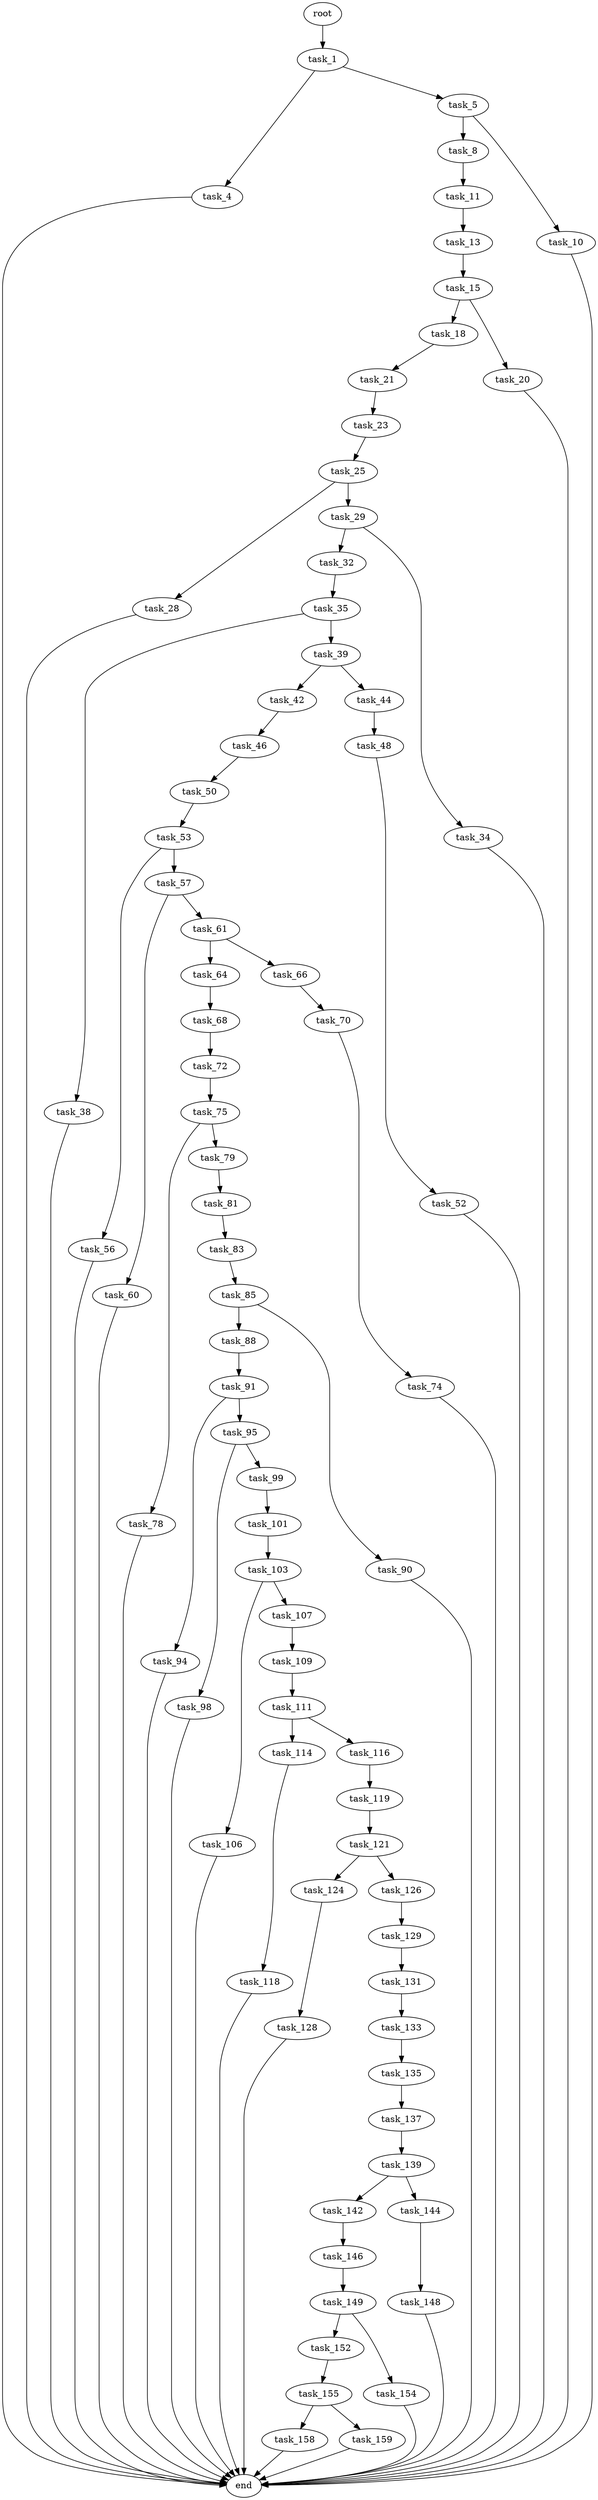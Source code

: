 digraph G {
  root [size="0.000000"];
  task_1 [size="275868560788.000000"];
  task_4 [size="440371081282.000000"];
  task_5 [size="8743856011.000000"];
  end [size="0.000000"];
  task_8 [size="8589934592.000000"];
  task_10 [size="2135573487.000000"];
  task_11 [size="214262672811.000000"];
  task_13 [size="47744534912.000000"];
  task_15 [size="434096306189.000000"];
  task_18 [size="794600467677.000000"];
  task_20 [size="25392641997.000000"];
  task_21 [size="9909795430.000000"];
  task_23 [size="21835255301.000000"];
  task_25 [size="8589934592.000000"];
  task_28 [size="1073741824000.000000"];
  task_29 [size="535567082395.000000"];
  task_32 [size="1539165934.000000"];
  task_34 [size="68719476736.000000"];
  task_35 [size="12134600433.000000"];
  task_38 [size="12439972143.000000"];
  task_39 [size="1907681961.000000"];
  task_42 [size="28991029248.000000"];
  task_44 [size="68719476736.000000"];
  task_46 [size="48910488840.000000"];
  task_48 [size="32186687019.000000"];
  task_50 [size="5199710853.000000"];
  task_52 [size="29089894589.000000"];
  task_53 [size="11045764049.000000"];
  task_56 [size="231354106364.000000"];
  task_57 [size="2912402210.000000"];
  task_60 [size="782757789696.000000"];
  task_61 [size="14457598544.000000"];
  task_64 [size="155133161486.000000"];
  task_66 [size="37875493354.000000"];
  task_68 [size="24682989538.000000"];
  task_70 [size="155132305128.000000"];
  task_72 [size="22755872832.000000"];
  task_74 [size="354402994447.000000"];
  task_75 [size="68719476736.000000"];
  task_78 [size="13687204459.000000"];
  task_79 [size="5912071376.000000"];
  task_81 [size="9498195380.000000"];
  task_83 [size="86938789080.000000"];
  task_85 [size="231928233984.000000"];
  task_88 [size="97758443856.000000"];
  task_90 [size="42436393125.000000"];
  task_91 [size="264232296592.000000"];
  task_94 [size="549755813888.000000"];
  task_95 [size="368293445632.000000"];
  task_98 [size="186542398248.000000"];
  task_99 [size="49357458572.000000"];
  task_101 [size="28991029248.000000"];
  task_103 [size="134217728000.000000"];
  task_106 [size="8589934592.000000"];
  task_107 [size="8589934592.000000"];
  task_109 [size="28950819219.000000"];
  task_111 [size="13534144693.000000"];
  task_114 [size="68719476736.000000"];
  task_116 [size="782757789696.000000"];
  task_118 [size="2640568029.000000"];
  task_119 [size="1073741824000.000000"];
  task_121 [size="13221521380.000000"];
  task_124 [size="94691273314.000000"];
  task_126 [size="8589934592.000000"];
  task_128 [size="134217728000.000000"];
  task_129 [size="1073741824000.000000"];
  task_131 [size="451371373398.000000"];
  task_133 [size="441946638692.000000"];
  task_135 [size="9076467309.000000"];
  task_137 [size="16876536140.000000"];
  task_139 [size="1073741824000.000000"];
  task_142 [size="149029347506.000000"];
  task_144 [size="94327302446.000000"];
  task_146 [size="768887552.000000"];
  task_148 [size="123190375920.000000"];
  task_149 [size="782757789696.000000"];
  task_152 [size="134217728000.000000"];
  task_154 [size="127063117800.000000"];
  task_155 [size="656671833024.000000"];
  task_158 [size="6928498266.000000"];
  task_159 [size="484925603602.000000"];

  root -> task_1 [size="1.000000"];
  task_1 -> task_4 [size="301989888.000000"];
  task_1 -> task_5 [size="301989888.000000"];
  task_4 -> end [size="1.000000"];
  task_5 -> task_8 [size="33554432.000000"];
  task_5 -> task_10 [size="33554432.000000"];
  task_8 -> task_11 [size="33554432.000000"];
  task_10 -> end [size="1.000000"];
  task_11 -> task_13 [size="301989888.000000"];
  task_13 -> task_15 [size="838860800.000000"];
  task_15 -> task_18 [size="301989888.000000"];
  task_15 -> task_20 [size="301989888.000000"];
  task_18 -> task_21 [size="838860800.000000"];
  task_20 -> end [size="1.000000"];
  task_21 -> task_23 [size="301989888.000000"];
  task_23 -> task_25 [size="411041792.000000"];
  task_25 -> task_28 [size="33554432.000000"];
  task_25 -> task_29 [size="33554432.000000"];
  task_28 -> end [size="1.000000"];
  task_29 -> task_32 [size="411041792.000000"];
  task_29 -> task_34 [size="411041792.000000"];
  task_32 -> task_35 [size="33554432.000000"];
  task_34 -> end [size="1.000000"];
  task_35 -> task_38 [size="301989888.000000"];
  task_35 -> task_39 [size="301989888.000000"];
  task_38 -> end [size="1.000000"];
  task_39 -> task_42 [size="33554432.000000"];
  task_39 -> task_44 [size="33554432.000000"];
  task_42 -> task_46 [size="75497472.000000"];
  task_44 -> task_48 [size="134217728.000000"];
  task_46 -> task_50 [size="134217728.000000"];
  task_48 -> task_52 [size="33554432.000000"];
  task_50 -> task_53 [size="134217728.000000"];
  task_52 -> end [size="1.000000"];
  task_53 -> task_56 [size="411041792.000000"];
  task_53 -> task_57 [size="411041792.000000"];
  task_56 -> end [size="1.000000"];
  task_57 -> task_60 [size="134217728.000000"];
  task_57 -> task_61 [size="134217728.000000"];
  task_60 -> end [size="1.000000"];
  task_61 -> task_64 [size="411041792.000000"];
  task_61 -> task_66 [size="411041792.000000"];
  task_64 -> task_68 [size="411041792.000000"];
  task_66 -> task_70 [size="33554432.000000"];
  task_68 -> task_72 [size="679477248.000000"];
  task_70 -> task_74 [size="134217728.000000"];
  task_72 -> task_75 [size="411041792.000000"];
  task_74 -> end [size="1.000000"];
  task_75 -> task_78 [size="134217728.000000"];
  task_75 -> task_79 [size="134217728.000000"];
  task_78 -> end [size="1.000000"];
  task_79 -> task_81 [size="301989888.000000"];
  task_81 -> task_83 [size="301989888.000000"];
  task_83 -> task_85 [size="134217728.000000"];
  task_85 -> task_88 [size="301989888.000000"];
  task_85 -> task_90 [size="301989888.000000"];
  task_88 -> task_91 [size="134217728.000000"];
  task_90 -> end [size="1.000000"];
  task_91 -> task_94 [size="411041792.000000"];
  task_91 -> task_95 [size="411041792.000000"];
  task_94 -> end [size="1.000000"];
  task_95 -> task_98 [size="411041792.000000"];
  task_95 -> task_99 [size="411041792.000000"];
  task_98 -> end [size="1.000000"];
  task_99 -> task_101 [size="838860800.000000"];
  task_101 -> task_103 [size="75497472.000000"];
  task_103 -> task_106 [size="209715200.000000"];
  task_103 -> task_107 [size="209715200.000000"];
  task_106 -> end [size="1.000000"];
  task_107 -> task_109 [size="33554432.000000"];
  task_109 -> task_111 [size="75497472.000000"];
  task_111 -> task_114 [size="301989888.000000"];
  task_111 -> task_116 [size="301989888.000000"];
  task_114 -> task_118 [size="134217728.000000"];
  task_116 -> task_119 [size="679477248.000000"];
  task_118 -> end [size="1.000000"];
  task_119 -> task_121 [size="838860800.000000"];
  task_121 -> task_124 [size="536870912.000000"];
  task_121 -> task_126 [size="536870912.000000"];
  task_124 -> task_128 [size="411041792.000000"];
  task_126 -> task_129 [size="33554432.000000"];
  task_128 -> end [size="1.000000"];
  task_129 -> task_131 [size="838860800.000000"];
  task_131 -> task_133 [size="679477248.000000"];
  task_133 -> task_135 [size="536870912.000000"];
  task_135 -> task_137 [size="301989888.000000"];
  task_137 -> task_139 [size="301989888.000000"];
  task_139 -> task_142 [size="838860800.000000"];
  task_139 -> task_144 [size="838860800.000000"];
  task_142 -> task_146 [size="209715200.000000"];
  task_144 -> task_148 [size="75497472.000000"];
  task_146 -> task_149 [size="33554432.000000"];
  task_148 -> end [size="1.000000"];
  task_149 -> task_152 [size="679477248.000000"];
  task_149 -> task_154 [size="679477248.000000"];
  task_152 -> task_155 [size="209715200.000000"];
  task_154 -> end [size="1.000000"];
  task_155 -> task_158 [size="838860800.000000"];
  task_155 -> task_159 [size="838860800.000000"];
  task_158 -> end [size="1.000000"];
  task_159 -> end [size="1.000000"];
}
